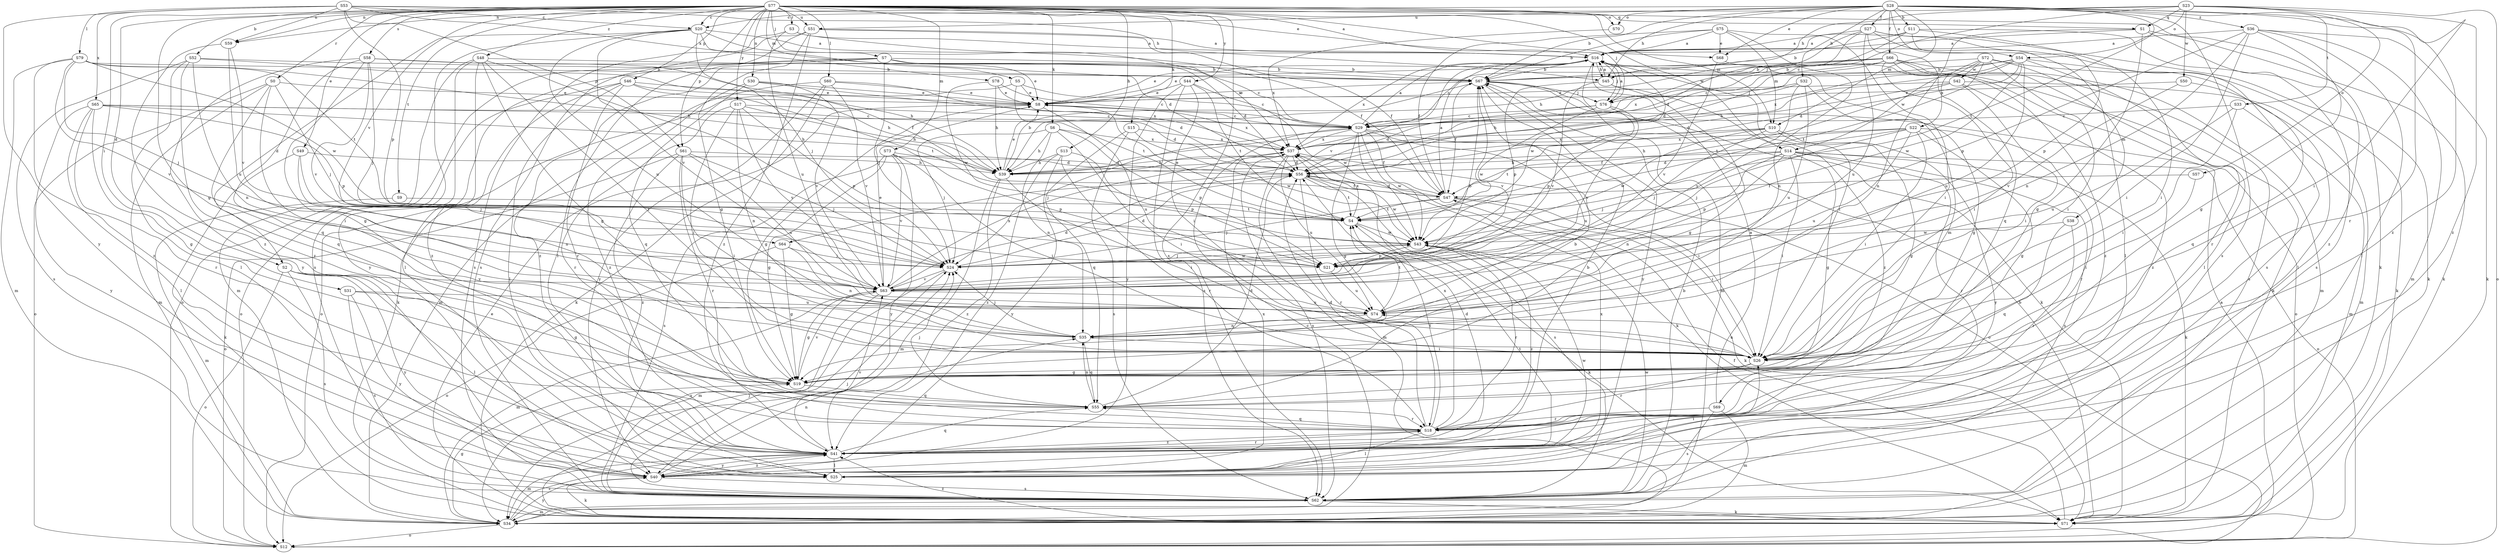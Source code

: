 strict digraph  {
S77;
S28;
S53;
S75;
S72;
S23;
S16;
S52;
S32;
S11;
S67;
S20;
S29;
S2;
S56;
S49;
S68;
S8;
S66;
S27;
S47;
S19;
S13;
S45;
S39;
S31;
S26;
S7;
S76;
S24;
S15;
S6;
S71;
S60;
S79;
S25;
S5;
S73;
S10;
S38;
S69;
S34;
S30;
S59;
S35;
S70;
S54;
S57;
S12;
S46;
S61;
S21;
S1;
S55;
S0;
S3;
S18;
S58;
S62;
S9;
S33;
S4;
S51;
S74;
S64;
S63;
S14;
S42;
S50;
S43;
S65;
S78;
S22;
S37;
S17;
S44;
S40;
S48;
S36;
S41;
S77 -> S16  [label=a];
S77 -> S52  [label=b];
S77 -> S20  [label=c];
S77 -> S2  [label=d];
S77 -> S49  [label=e];
S77 -> S19  [label=g];
S77 -> S13  [label=h];
S77 -> S31  [label=i];
S77 -> S7  [label=j];
S77 -> S76  [label=j];
S77 -> S15  [label=k];
S77 -> S6  [label=k];
S77 -> S71  [label=k];
S77 -> S60  [label=l];
S77 -> S5  [label=m];
S77 -> S73  [label=m];
S77 -> S10  [label=m];
S77 -> S30  [label=n];
S77 -> S59  [label=n];
S77 -> S70  [label=o];
S77 -> S46  [label=p];
S77 -> S61  [label=p];
S77 -> S1  [label=q];
S77 -> S0  [label=r];
S77 -> S3  [label=r];
S77 -> S58  [label=s];
S77 -> S62  [label=s];
S77 -> S9  [label=t];
S77 -> S51  [label=u];
S77 -> S64  [label=v];
S77 -> S14  [label=w];
S77 -> S17  [label=y];
S77 -> S44  [label=y];
S77 -> S48  [label=z];
S28 -> S32  [label=b];
S28 -> S11  [label=b];
S28 -> S67  [label=b];
S28 -> S68  [label=e];
S28 -> S66  [label=f];
S28 -> S27  [label=f];
S28 -> S45  [label=h];
S28 -> S10  [label=m];
S28 -> S59  [label=n];
S28 -> S70  [label=o];
S28 -> S54  [label=o];
S28 -> S18  [label=r];
S28 -> S62  [label=s];
S28 -> S33  [label=t];
S28 -> S4  [label=t];
S28 -> S51  [label=u];
S28 -> S36  [label=z];
S28 -> S41  [label=z];
S53 -> S20  [label=c];
S53 -> S68  [label=e];
S53 -> S45  [label=h];
S53 -> S79  [label=l];
S53 -> S59  [label=n];
S53 -> S61  [label=p];
S53 -> S21  [label=p];
S53 -> S65  [label=x];
S53 -> S78  [label=x];
S53 -> S40  [label=y];
S75 -> S16  [label=a];
S75 -> S67  [label=b];
S75 -> S68  [label=e];
S75 -> S47  [label=f];
S75 -> S26  [label=i];
S75 -> S10  [label=m];
S75 -> S35  [label=n];
S72 -> S67  [label=b];
S72 -> S26  [label=i];
S72 -> S25  [label=l];
S72 -> S38  [label=m];
S72 -> S4  [label=t];
S72 -> S14  [label=w];
S72 -> S42  [label=w];
S72 -> S22  [label=x];
S23 -> S20  [label=c];
S23 -> S29  [label=c];
S23 -> S45  [label=h];
S23 -> S26  [label=i];
S23 -> S54  [label=o];
S23 -> S57  [label=o];
S23 -> S12  [label=o];
S23 -> S1  [label=q];
S23 -> S50  [label=w];
S23 -> S41  [label=z];
S16 -> S67  [label=b];
S16 -> S8  [label=e];
S16 -> S45  [label=h];
S16 -> S26  [label=i];
S16 -> S76  [label=j];
S16 -> S69  [label=m];
S16 -> S34  [label=m];
S16 -> S64  [label=v];
S16 -> S43  [label=w];
S16 -> S37  [label=x];
S52 -> S67  [label=b];
S52 -> S39  [label=h];
S52 -> S25  [label=l];
S52 -> S35  [label=n];
S52 -> S62  [label=s];
S52 -> S41  [label=z];
S32 -> S19  [label=g];
S32 -> S39  [label=h];
S32 -> S76  [label=j];
S32 -> S74  [label=u];
S32 -> S63  [label=v];
S11 -> S16  [label=a];
S11 -> S67  [label=b];
S11 -> S26  [label=i];
S11 -> S76  [label=j];
S11 -> S21  [label=p];
S11 -> S41  [label=z];
S67 -> S8  [label=e];
S67 -> S47  [label=f];
S67 -> S76  [label=j];
S67 -> S71  [label=k];
S67 -> S12  [label=o];
S67 -> S63  [label=v];
S67 -> S40  [label=y];
S20 -> S16  [label=a];
S20 -> S2  [label=d];
S20 -> S56  [label=d];
S20 -> S24  [label=j];
S20 -> S62  [label=s];
S20 -> S74  [label=u];
S20 -> S63  [label=v];
S20 -> S37  [label=x];
S29 -> S16  [label=a];
S29 -> S47  [label=f];
S29 -> S19  [label=g];
S29 -> S24  [label=j];
S29 -> S71  [label=k];
S29 -> S12  [label=o];
S29 -> S74  [label=u];
S29 -> S43  [label=w];
S29 -> S37  [label=x];
S2 -> S25  [label=l];
S2 -> S12  [label=o];
S2 -> S62  [label=s];
S2 -> S63  [label=v];
S2 -> S40  [label=y];
S56 -> S47  [label=f];
S56 -> S18  [label=r];
S56 -> S62  [label=s];
S56 -> S4  [label=t];
S56 -> S43  [label=w];
S49 -> S39  [label=h];
S49 -> S24  [label=j];
S49 -> S71  [label=k];
S49 -> S35  [label=n];
S68 -> S71  [label=k];
S68 -> S63  [label=v];
S8 -> S29  [label=c];
S8 -> S19  [label=g];
S8 -> S74  [label=u];
S8 -> S37  [label=x];
S66 -> S67  [label=b];
S66 -> S29  [label=c];
S66 -> S56  [label=d];
S66 -> S8  [label=e];
S66 -> S26  [label=i];
S66 -> S25  [label=l];
S66 -> S34  [label=m];
S66 -> S62  [label=s];
S66 -> S37  [label=x];
S66 -> S41  [label=z];
S27 -> S16  [label=a];
S27 -> S56  [label=d];
S27 -> S39  [label=h];
S27 -> S71  [label=k];
S27 -> S25  [label=l];
S27 -> S55  [label=q];
S27 -> S62  [label=s];
S27 -> S74  [label=u];
S47 -> S16  [label=a];
S47 -> S56  [label=d];
S47 -> S26  [label=i];
S47 -> S24  [label=j];
S47 -> S71  [label=k];
S47 -> S4  [label=t];
S19 -> S55  [label=q];
S19 -> S63  [label=v];
S13 -> S39  [label=h];
S13 -> S21  [label=p];
S13 -> S18  [label=r];
S13 -> S40  [label=y];
S13 -> S41  [label=z];
S45 -> S16  [label=a];
S45 -> S19  [label=g];
S45 -> S21  [label=p];
S45 -> S63  [label=v];
S45 -> S41  [label=z];
S39 -> S67  [label=b];
S39 -> S8  [label=e];
S39 -> S26  [label=i];
S39 -> S34  [label=m];
S39 -> S41  [label=z];
S31 -> S19  [label=g];
S31 -> S62  [label=s];
S31 -> S74  [label=u];
S31 -> S40  [label=y];
S26 -> S19  [label=g];
S26 -> S18  [label=r];
S26 -> S74  [label=u];
S7 -> S67  [label=b];
S7 -> S29  [label=c];
S7 -> S56  [label=d];
S7 -> S8  [label=e];
S7 -> S24  [label=j];
S7 -> S25  [label=l];
S7 -> S12  [label=o];
S7 -> S41  [label=z];
S76 -> S16  [label=a];
S76 -> S29  [label=c];
S76 -> S56  [label=d];
S76 -> S21  [label=p];
S76 -> S63  [label=v];
S76 -> S43  [label=w];
S24 -> S56  [label=d];
S24 -> S34  [label=m];
S24 -> S63  [label=v];
S24 -> S43  [label=w];
S15 -> S55  [label=q];
S15 -> S62  [label=s];
S15 -> S43  [label=w];
S15 -> S37  [label=x];
S6 -> S39  [label=h];
S6 -> S26  [label=i];
S6 -> S24  [label=j];
S6 -> S35  [label=n];
S6 -> S21  [label=p];
S6 -> S37  [label=x];
S71 -> S67  [label=b];
S71 -> S8  [label=e];
S71 -> S47  [label=f];
S71 -> S24  [label=j];
S71 -> S41  [label=z];
S60 -> S56  [label=d];
S60 -> S8  [label=e];
S60 -> S71  [label=k];
S60 -> S34  [label=m];
S60 -> S63  [label=v];
S60 -> S40  [label=y];
S79 -> S67  [label=b];
S79 -> S39  [label=h];
S79 -> S24  [label=j];
S79 -> S34  [label=m];
S79 -> S4  [label=t];
S79 -> S63  [label=v];
S79 -> S43  [label=w];
S79 -> S41  [label=z];
S25 -> S37  [label=x];
S5 -> S29  [label=c];
S5 -> S8  [label=e];
S5 -> S12  [label=o];
S5 -> S4  [label=t];
S73 -> S56  [label=d];
S73 -> S19  [label=g];
S73 -> S26  [label=i];
S73 -> S21  [label=p];
S73 -> S62  [label=s];
S73 -> S63  [label=v];
S73 -> S40  [label=y];
S10 -> S19  [label=g];
S10 -> S24  [label=j];
S10 -> S4  [label=t];
S10 -> S43  [label=w];
S10 -> S37  [label=x];
S10 -> S40  [label=y];
S38 -> S55  [label=q];
S38 -> S18  [label=r];
S38 -> S43  [label=w];
S69 -> S16  [label=a];
S69 -> S34  [label=m];
S69 -> S18  [label=r];
S69 -> S62  [label=s];
S34 -> S29  [label=c];
S34 -> S19  [label=g];
S34 -> S12  [label=o];
S34 -> S40  [label=y];
S34 -> S41  [label=z];
S30 -> S8  [label=e];
S30 -> S55  [label=q];
S30 -> S63  [label=v];
S30 -> S37  [label=x];
S30 -> S41  [label=z];
S59 -> S74  [label=u];
S59 -> S63  [label=v];
S59 -> S41  [label=z];
S35 -> S26  [label=i];
S35 -> S24  [label=j];
S35 -> S55  [label=q];
S70 -> S37  [label=x];
S54 -> S67  [label=b];
S54 -> S29  [label=c];
S54 -> S56  [label=d];
S54 -> S39  [label=h];
S54 -> S71  [label=k];
S54 -> S18  [label=r];
S54 -> S74  [label=u];
S54 -> S43  [label=w];
S54 -> S37  [label=x];
S57 -> S47  [label=f];
S57 -> S26  [label=i];
S12 -> S16  [label=a];
S46 -> S8  [label=e];
S46 -> S39  [label=h];
S46 -> S71  [label=k];
S46 -> S25  [label=l];
S46 -> S12  [label=o];
S46 -> S18  [label=r];
S46 -> S4  [label=t];
S61 -> S56  [label=d];
S61 -> S26  [label=i];
S61 -> S24  [label=j];
S61 -> S12  [label=o];
S61 -> S18  [label=r];
S61 -> S74  [label=u];
S61 -> S41  [label=z];
S21 -> S74  [label=u];
S1 -> S16  [label=a];
S1 -> S19  [label=g];
S1 -> S71  [label=k];
S1 -> S35  [label=n];
S1 -> S62  [label=s];
S55 -> S67  [label=b];
S55 -> S56  [label=d];
S55 -> S24  [label=j];
S55 -> S35  [label=n];
S55 -> S18  [label=r];
S0 -> S8  [label=e];
S0 -> S26  [label=i];
S0 -> S24  [label=j];
S0 -> S34  [label=m];
S0 -> S12  [label=o];
S0 -> S55  [label=q];
S3 -> S16  [label=a];
S3 -> S47  [label=f];
S3 -> S62  [label=s];
S3 -> S74  [label=u];
S18 -> S56  [label=d];
S18 -> S25  [label=l];
S18 -> S55  [label=q];
S18 -> S4  [label=t];
S18 -> S37  [label=x];
S18 -> S41  [label=z];
S58 -> S67  [label=b];
S58 -> S47  [label=f];
S58 -> S19  [label=g];
S58 -> S24  [label=j];
S58 -> S55  [label=q];
S58 -> S63  [label=v];
S58 -> S40  [label=y];
S62 -> S67  [label=b];
S62 -> S24  [label=j];
S62 -> S71  [label=k];
S62 -> S34  [label=m];
S62 -> S43  [label=w];
S9 -> S34  [label=m];
S9 -> S4  [label=t];
S33 -> S29  [label=c];
S33 -> S26  [label=i];
S33 -> S34  [label=m];
S33 -> S74  [label=u];
S4 -> S8  [label=e];
S4 -> S71  [label=k];
S4 -> S43  [label=w];
S4 -> S37  [label=x];
S51 -> S16  [label=a];
S51 -> S47  [label=f];
S51 -> S19  [label=g];
S51 -> S25  [label=l];
S51 -> S62  [label=s];
S51 -> S41  [label=z];
S74 -> S35  [label=n];
S74 -> S4  [label=t];
S64 -> S19  [label=g];
S64 -> S24  [label=j];
S64 -> S35  [label=n];
S64 -> S12  [label=o];
S63 -> S67  [label=b];
S63 -> S56  [label=d];
S63 -> S8  [label=e];
S63 -> S19  [label=g];
S63 -> S34  [label=m];
S63 -> S62  [label=s];
S63 -> S74  [label=u];
S63 -> S37  [label=x];
S14 -> S56  [label=d];
S14 -> S19  [label=g];
S14 -> S39  [label=h];
S14 -> S26  [label=i];
S14 -> S24  [label=j];
S14 -> S71  [label=k];
S14 -> S35  [label=n];
S14 -> S12  [label=o];
S14 -> S21  [label=p];
S14 -> S18  [label=r];
S14 -> S62  [label=s];
S42 -> S56  [label=d];
S42 -> S8  [label=e];
S42 -> S26  [label=i];
S42 -> S34  [label=m];
S42 -> S4  [label=t];
S42 -> S41  [label=z];
S50 -> S8  [label=e];
S50 -> S55  [label=q];
S50 -> S63  [label=v];
S43 -> S24  [label=j];
S43 -> S21  [label=p];
S43 -> S18  [label=r];
S43 -> S41  [label=z];
S65 -> S29  [label=c];
S65 -> S56  [label=d];
S65 -> S19  [label=g];
S65 -> S39  [label=h];
S65 -> S25  [label=l];
S65 -> S21  [label=p];
S65 -> S18  [label=r];
S65 -> S40  [label=y];
S78 -> S29  [label=c];
S78 -> S8  [label=e];
S78 -> S39  [label=h];
S78 -> S43  [label=w];
S22 -> S47  [label=f];
S22 -> S19  [label=g];
S22 -> S39  [label=h];
S22 -> S26  [label=i];
S22 -> S24  [label=j];
S22 -> S18  [label=r];
S22 -> S74  [label=u];
S22 -> S37  [label=x];
S37 -> S56  [label=d];
S37 -> S39  [label=h];
S37 -> S26  [label=i];
S37 -> S34  [label=m];
S37 -> S62  [label=s];
S37 -> S74  [label=u];
S17 -> S29  [label=c];
S17 -> S39  [label=h];
S17 -> S26  [label=i];
S17 -> S35  [label=n];
S17 -> S21  [label=p];
S17 -> S18  [label=r];
S17 -> S63  [label=v];
S44 -> S8  [label=e];
S44 -> S26  [label=i];
S44 -> S62  [label=s];
S44 -> S4  [label=t];
S44 -> S43  [label=w];
S44 -> S40  [label=y];
S40 -> S26  [label=i];
S40 -> S71  [label=k];
S40 -> S35  [label=n];
S40 -> S62  [label=s];
S40 -> S4  [label=t];
S40 -> S43  [label=w];
S40 -> S37  [label=x];
S40 -> S41  [label=z];
S48 -> S67  [label=b];
S48 -> S19  [label=g];
S48 -> S26  [label=i];
S48 -> S24  [label=j];
S48 -> S34  [label=m];
S48 -> S40  [label=y];
S48 -> S41  [label=z];
S36 -> S16  [label=a];
S36 -> S19  [label=g];
S36 -> S26  [label=i];
S36 -> S71  [label=k];
S36 -> S25  [label=l];
S36 -> S34  [label=m];
S36 -> S35  [label=n];
S36 -> S21  [label=p];
S41 -> S67  [label=b];
S41 -> S56  [label=d];
S41 -> S25  [label=l];
S41 -> S34  [label=m];
S41 -> S55  [label=q];
S41 -> S18  [label=r];
S41 -> S63  [label=v];
S41 -> S40  [label=y];
}
